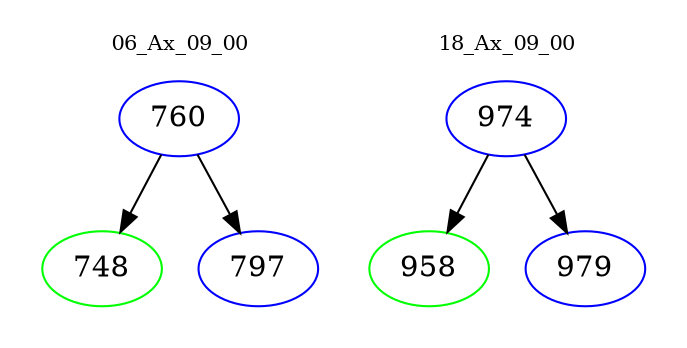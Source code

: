 digraph{
subgraph cluster_0 {
color = white
label = "06_Ax_09_00";
fontsize=10;
T0_760 [label="760", color="blue"]
T0_760 -> T0_748 [color="black"]
T0_748 [label="748", color="green"]
T0_760 -> T0_797 [color="black"]
T0_797 [label="797", color="blue"]
}
subgraph cluster_1 {
color = white
label = "18_Ax_09_00";
fontsize=10;
T1_974 [label="974", color="blue"]
T1_974 -> T1_958 [color="black"]
T1_958 [label="958", color="green"]
T1_974 -> T1_979 [color="black"]
T1_979 [label="979", color="blue"]
}
}
